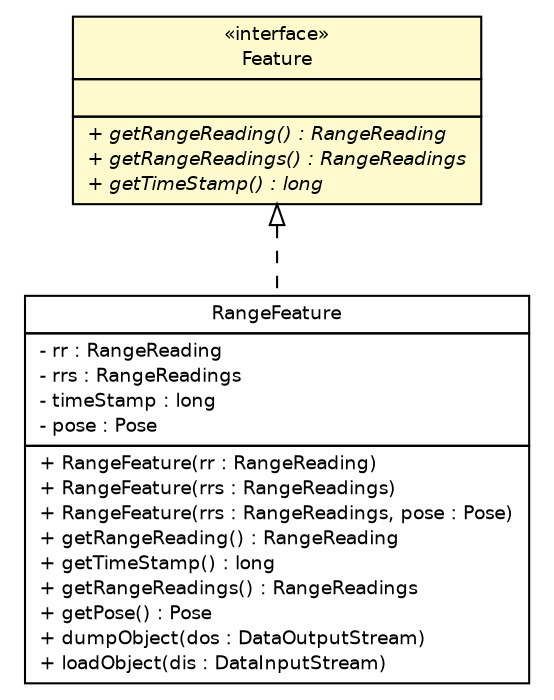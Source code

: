 #!/usr/local/bin/dot
#
# Class diagram 
# Generated by UMLGraph version R5_6-24-gf6e263 (http://www.umlgraph.org/)
#

digraph G {
	edge [fontname="Helvetica",fontsize=10,labelfontname="Helvetica",labelfontsize=10];
	node [fontname="Helvetica",fontsize=10,shape=plaintext];
	nodesep=0.25;
	ranksep=0.5;
	// lejos.robotics.objectdetection.Feature
	c1330 [label=<<table title="lejos.robotics.objectdetection.Feature" border="0" cellborder="1" cellspacing="0" cellpadding="2" port="p" bgcolor="lemonChiffon" href="./Feature.html">
		<tr><td><table border="0" cellspacing="0" cellpadding="1">
<tr><td align="center" balign="center"> &#171;interface&#187; </td></tr>
<tr><td align="center" balign="center"> Feature </td></tr>
		</table></td></tr>
		<tr><td><table border="0" cellspacing="0" cellpadding="1">
<tr><td align="left" balign="left">  </td></tr>
		</table></td></tr>
		<tr><td><table border="0" cellspacing="0" cellpadding="1">
<tr><td align="left" balign="left"><font face="Helvetica-Oblique" point-size="9.0"> + getRangeReading() : RangeReading </font></td></tr>
<tr><td align="left" balign="left"><font face="Helvetica-Oblique" point-size="9.0"> + getRangeReadings() : RangeReadings </font></td></tr>
<tr><td align="left" balign="left"><font face="Helvetica-Oblique" point-size="9.0"> + getTimeStamp() : long </font></td></tr>
		</table></td></tr>
		</table>>, URL="./Feature.html", fontname="Helvetica", fontcolor="black", fontsize=9.0];
	// lejos.robotics.objectdetection.RangeFeature
	c1337 [label=<<table title="lejos.robotics.objectdetection.RangeFeature" border="0" cellborder="1" cellspacing="0" cellpadding="2" port="p" href="./RangeFeature.html">
		<tr><td><table border="0" cellspacing="0" cellpadding="1">
<tr><td align="center" balign="center"> RangeFeature </td></tr>
		</table></td></tr>
		<tr><td><table border="0" cellspacing="0" cellpadding="1">
<tr><td align="left" balign="left"> - rr : RangeReading </td></tr>
<tr><td align="left" balign="left"> - rrs : RangeReadings </td></tr>
<tr><td align="left" balign="left"> - timeStamp : long </td></tr>
<tr><td align="left" balign="left"> - pose : Pose </td></tr>
		</table></td></tr>
		<tr><td><table border="0" cellspacing="0" cellpadding="1">
<tr><td align="left" balign="left"> + RangeFeature(rr : RangeReading) </td></tr>
<tr><td align="left" balign="left"> + RangeFeature(rrs : RangeReadings) </td></tr>
<tr><td align="left" balign="left"> + RangeFeature(rrs : RangeReadings, pose : Pose) </td></tr>
<tr><td align="left" balign="left"> + getRangeReading() : RangeReading </td></tr>
<tr><td align="left" balign="left"> + getTimeStamp() : long </td></tr>
<tr><td align="left" balign="left"> + getRangeReadings() : RangeReadings </td></tr>
<tr><td align="left" balign="left"> + getPose() : Pose </td></tr>
<tr><td align="left" balign="left"> + dumpObject(dos : DataOutputStream) </td></tr>
<tr><td align="left" balign="left"> + loadObject(dis : DataInputStream) </td></tr>
		</table></td></tr>
		</table>>, URL="./RangeFeature.html", fontname="Helvetica", fontcolor="black", fontsize=9.0];
	//lejos.robotics.objectdetection.RangeFeature implements lejos.robotics.objectdetection.Feature
	c1330:p -> c1337:p [dir=back,arrowtail=empty,style=dashed];
}

